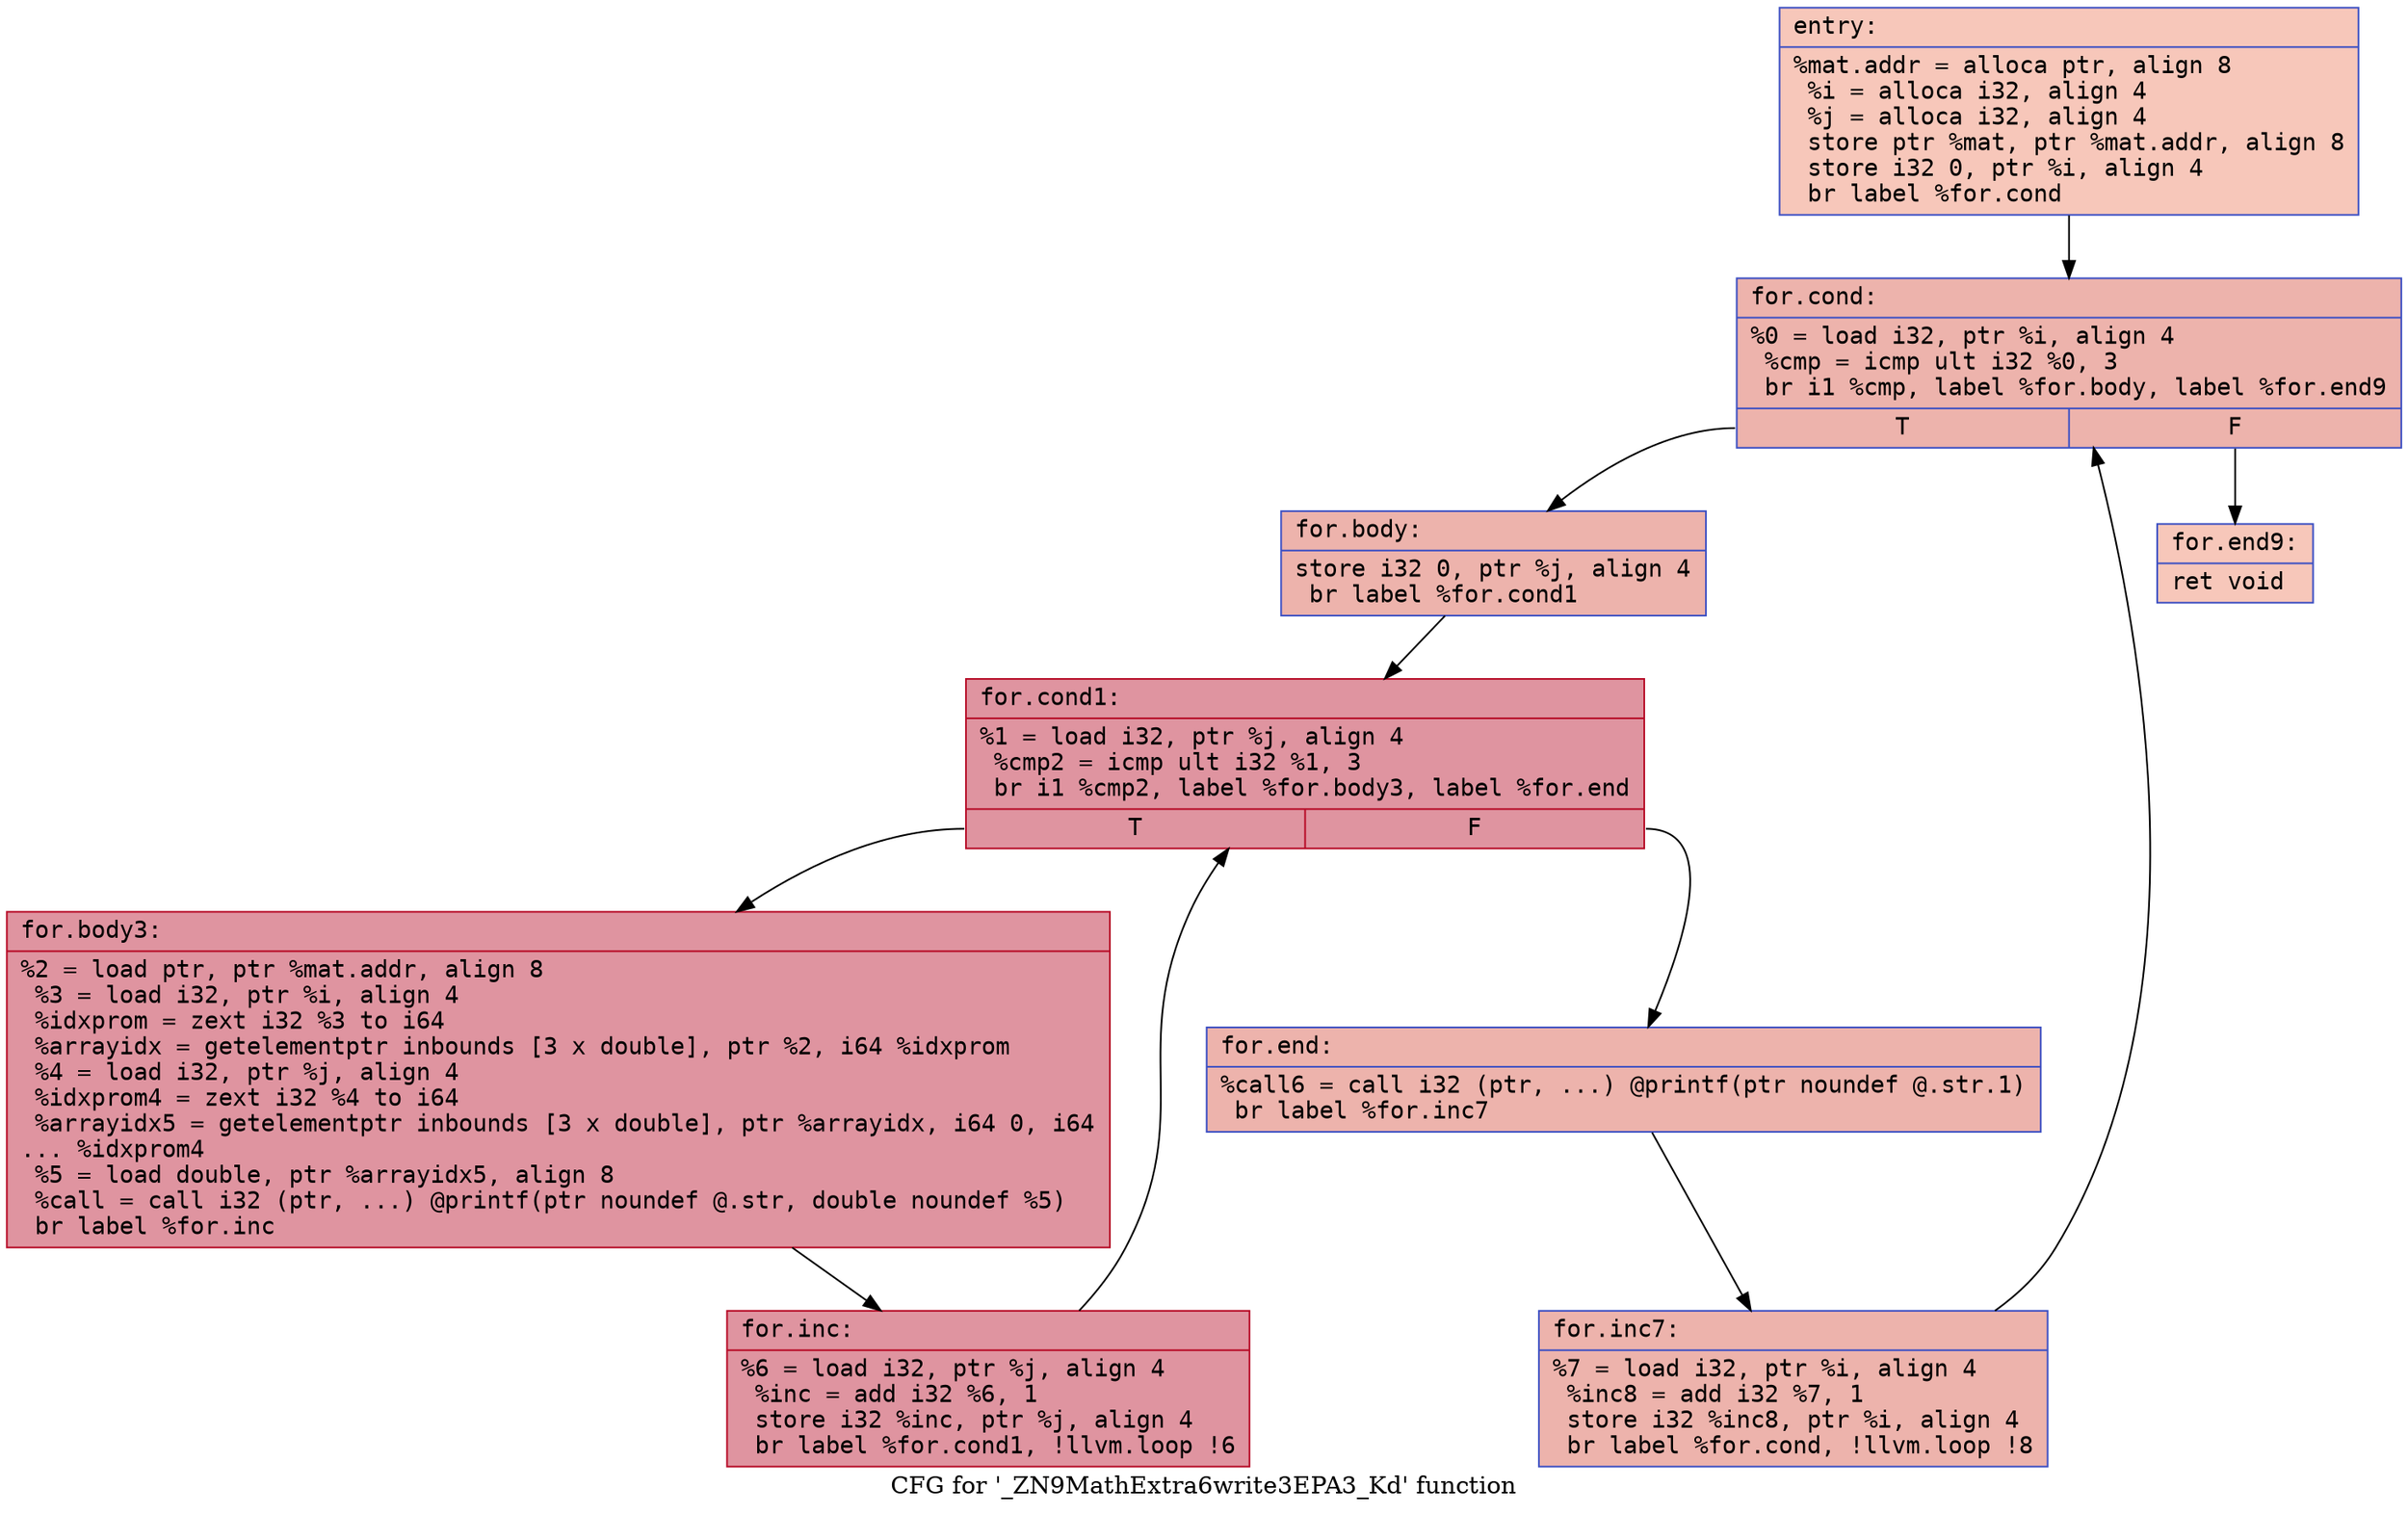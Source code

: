 digraph "CFG for '_ZN9MathExtra6write3EPA3_Kd' function" {
	label="CFG for '_ZN9MathExtra6write3EPA3_Kd' function";

	Node0x55837359ac60 [shape=record,color="#3d50c3ff", style=filled, fillcolor="#ec7f6370" fontname="Courier",label="{entry:\l|  %mat.addr = alloca ptr, align 8\l  %i = alloca i32, align 4\l  %j = alloca i32, align 4\l  store ptr %mat, ptr %mat.addr, align 8\l  store i32 0, ptr %i, align 4\l  br label %for.cond\l}"];
	Node0x55837359ac60 -> Node0x55837359b810[tooltip="entry -> for.cond\nProbability 100.00%" ];
	Node0x55837359b810 [shape=record,color="#3d50c3ff", style=filled, fillcolor="#d6524470" fontname="Courier",label="{for.cond:\l|  %0 = load i32, ptr %i, align 4\l  %cmp = icmp ult i32 %0, 3\l  br i1 %cmp, label %for.body, label %for.end9\l|{<s0>T|<s1>F}}"];
	Node0x55837359b810:s0 -> Node0x55837359c480[tooltip="for.cond -> for.body\nProbability 96.88%" ];
	Node0x55837359b810:s1 -> Node0x55837359c500[tooltip="for.cond -> for.end9\nProbability 3.12%" ];
	Node0x55837359c480 [shape=record,color="#3d50c3ff", style=filled, fillcolor="#d6524470" fontname="Courier",label="{for.body:\l|  store i32 0, ptr %j, align 4\l  br label %for.cond1\l}"];
	Node0x55837359c480 -> Node0x55837359c6d0[tooltip="for.body -> for.cond1\nProbability 100.00%" ];
	Node0x55837359c6d0 [shape=record,color="#b70d28ff", style=filled, fillcolor="#b70d2870" fontname="Courier",label="{for.cond1:\l|  %1 = load i32, ptr %j, align 4\l  %cmp2 = icmp ult i32 %1, 3\l  br i1 %cmp2, label %for.body3, label %for.end\l|{<s0>T|<s1>F}}"];
	Node0x55837359c6d0:s0 -> Node0x55837359c8f0[tooltip="for.cond1 -> for.body3\nProbability 96.88%" ];
	Node0x55837359c6d0:s1 -> Node0x55837359c970[tooltip="for.cond1 -> for.end\nProbability 3.12%" ];
	Node0x55837359c8f0 [shape=record,color="#b70d28ff", style=filled, fillcolor="#b70d2870" fontname="Courier",label="{for.body3:\l|  %2 = load ptr, ptr %mat.addr, align 8\l  %3 = load i32, ptr %i, align 4\l  %idxprom = zext i32 %3 to i64\l  %arrayidx = getelementptr inbounds [3 x double], ptr %2, i64 %idxprom\l  %4 = load i32, ptr %j, align 4\l  %idxprom4 = zext i32 %4 to i64\l  %arrayidx5 = getelementptr inbounds [3 x double], ptr %arrayidx, i64 0, i64\l... %idxprom4\l  %5 = load double, ptr %arrayidx5, align 8\l  %call = call i32 (ptr, ...) @printf(ptr noundef @.str, double noundef %5)\l  br label %for.inc\l}"];
	Node0x55837359c8f0 -> Node0x55837359d360[tooltip="for.body3 -> for.inc\nProbability 100.00%" ];
	Node0x55837359d360 [shape=record,color="#b70d28ff", style=filled, fillcolor="#b70d2870" fontname="Courier",label="{for.inc:\l|  %6 = load i32, ptr %j, align 4\l  %inc = add i32 %6, 1\l  store i32 %inc, ptr %j, align 4\l  br label %for.cond1, !llvm.loop !6\l}"];
	Node0x55837359d360 -> Node0x55837359c6d0[tooltip="for.inc -> for.cond1\nProbability 100.00%" ];
	Node0x55837359c970 [shape=record,color="#3d50c3ff", style=filled, fillcolor="#d6524470" fontname="Courier",label="{for.end:\l|  %call6 = call i32 (ptr, ...) @printf(ptr noundef @.str.1)\l  br label %for.inc7\l}"];
	Node0x55837359c970 -> Node0x55837359e350[tooltip="for.end -> for.inc7\nProbability 100.00%" ];
	Node0x55837359e350 [shape=record,color="#3d50c3ff", style=filled, fillcolor="#d6524470" fontname="Courier",label="{for.inc7:\l|  %7 = load i32, ptr %i, align 4\l  %inc8 = add i32 %7, 1\l  store i32 %inc8, ptr %i, align 4\l  br label %for.cond, !llvm.loop !8\l}"];
	Node0x55837359e350 -> Node0x55837359b810[tooltip="for.inc7 -> for.cond\nProbability 100.00%" ];
	Node0x55837359c500 [shape=record,color="#3d50c3ff", style=filled, fillcolor="#ec7f6370" fontname="Courier",label="{for.end9:\l|  ret void\l}"];
}
